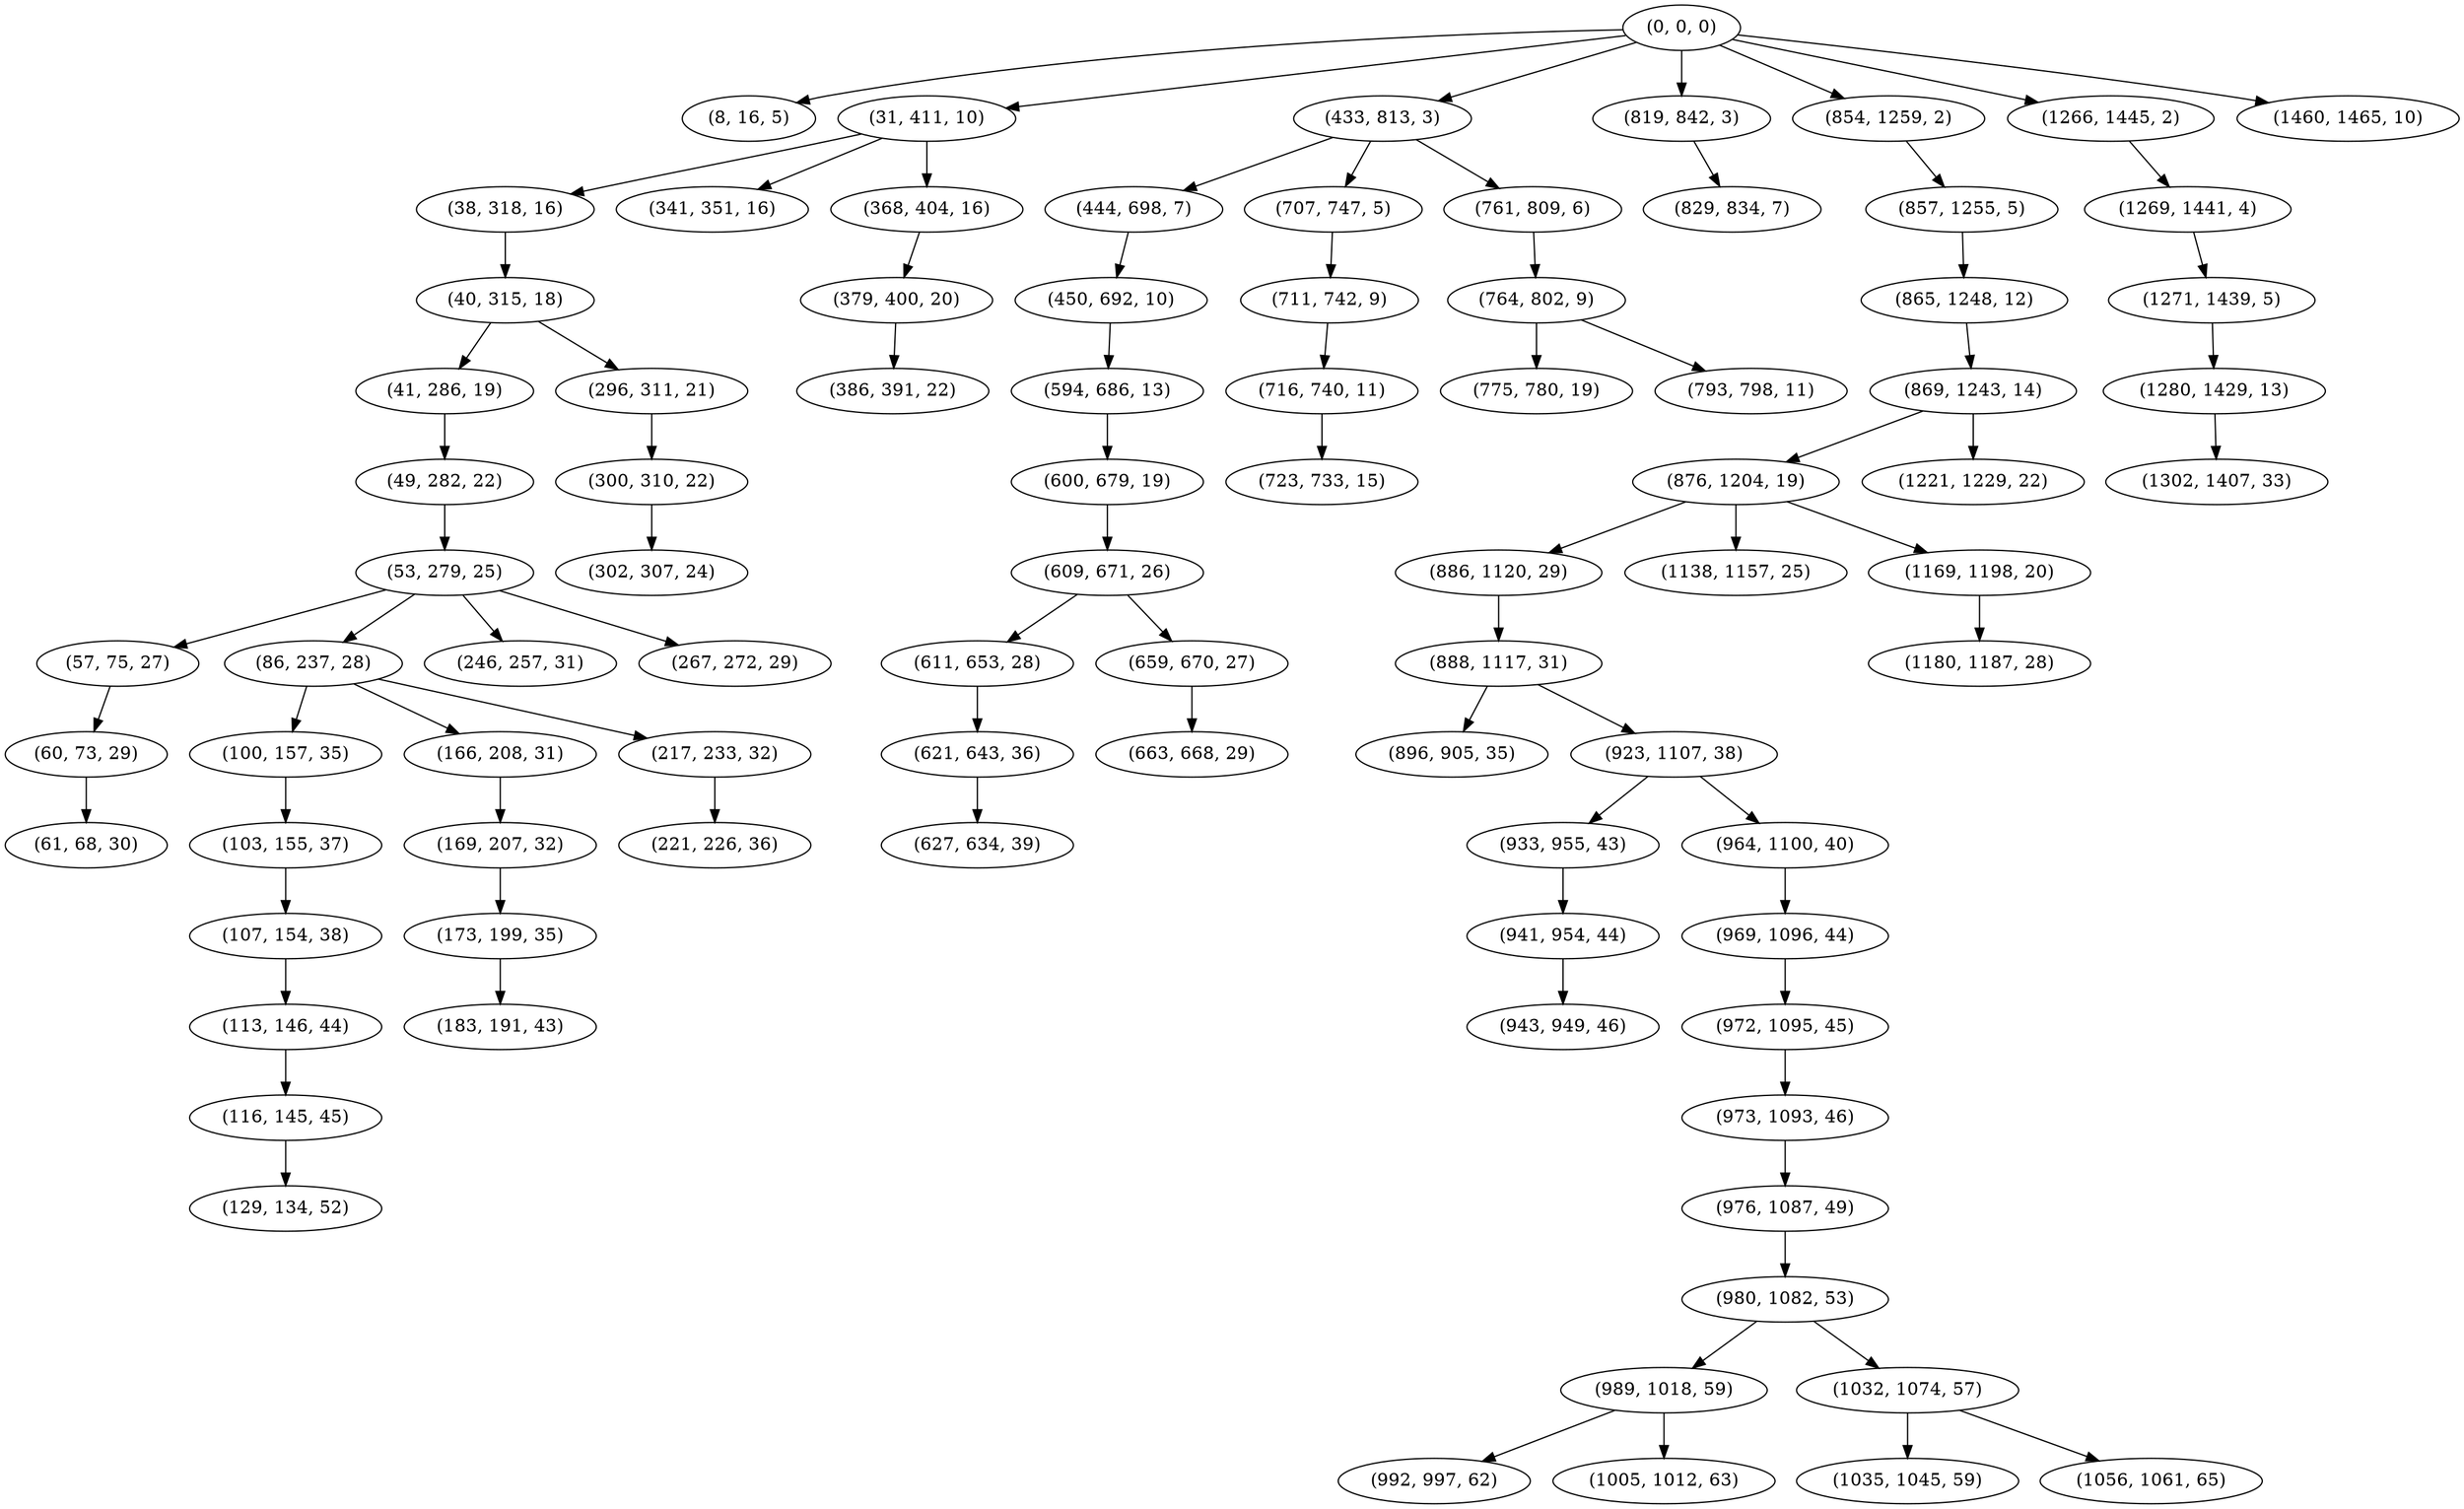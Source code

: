digraph tree {
    "(0, 0, 0)";
    "(8, 16, 5)";
    "(31, 411, 10)";
    "(38, 318, 16)";
    "(40, 315, 18)";
    "(41, 286, 19)";
    "(49, 282, 22)";
    "(53, 279, 25)";
    "(57, 75, 27)";
    "(60, 73, 29)";
    "(61, 68, 30)";
    "(86, 237, 28)";
    "(100, 157, 35)";
    "(103, 155, 37)";
    "(107, 154, 38)";
    "(113, 146, 44)";
    "(116, 145, 45)";
    "(129, 134, 52)";
    "(166, 208, 31)";
    "(169, 207, 32)";
    "(173, 199, 35)";
    "(183, 191, 43)";
    "(217, 233, 32)";
    "(221, 226, 36)";
    "(246, 257, 31)";
    "(267, 272, 29)";
    "(296, 311, 21)";
    "(300, 310, 22)";
    "(302, 307, 24)";
    "(341, 351, 16)";
    "(368, 404, 16)";
    "(379, 400, 20)";
    "(386, 391, 22)";
    "(433, 813, 3)";
    "(444, 698, 7)";
    "(450, 692, 10)";
    "(594, 686, 13)";
    "(600, 679, 19)";
    "(609, 671, 26)";
    "(611, 653, 28)";
    "(621, 643, 36)";
    "(627, 634, 39)";
    "(659, 670, 27)";
    "(663, 668, 29)";
    "(707, 747, 5)";
    "(711, 742, 9)";
    "(716, 740, 11)";
    "(723, 733, 15)";
    "(761, 809, 6)";
    "(764, 802, 9)";
    "(775, 780, 19)";
    "(793, 798, 11)";
    "(819, 842, 3)";
    "(829, 834, 7)";
    "(854, 1259, 2)";
    "(857, 1255, 5)";
    "(865, 1248, 12)";
    "(869, 1243, 14)";
    "(876, 1204, 19)";
    "(886, 1120, 29)";
    "(888, 1117, 31)";
    "(896, 905, 35)";
    "(923, 1107, 38)";
    "(933, 955, 43)";
    "(941, 954, 44)";
    "(943, 949, 46)";
    "(964, 1100, 40)";
    "(969, 1096, 44)";
    "(972, 1095, 45)";
    "(973, 1093, 46)";
    "(976, 1087, 49)";
    "(980, 1082, 53)";
    "(989, 1018, 59)";
    "(992, 997, 62)";
    "(1005, 1012, 63)";
    "(1032, 1074, 57)";
    "(1035, 1045, 59)";
    "(1056, 1061, 65)";
    "(1138, 1157, 25)";
    "(1169, 1198, 20)";
    "(1180, 1187, 28)";
    "(1221, 1229, 22)";
    "(1266, 1445, 2)";
    "(1269, 1441, 4)";
    "(1271, 1439, 5)";
    "(1280, 1429, 13)";
    "(1302, 1407, 33)";
    "(1460, 1465, 10)";
    "(0, 0, 0)" -> "(8, 16, 5)";
    "(0, 0, 0)" -> "(31, 411, 10)";
    "(0, 0, 0)" -> "(433, 813, 3)";
    "(0, 0, 0)" -> "(819, 842, 3)";
    "(0, 0, 0)" -> "(854, 1259, 2)";
    "(0, 0, 0)" -> "(1266, 1445, 2)";
    "(0, 0, 0)" -> "(1460, 1465, 10)";
    "(31, 411, 10)" -> "(38, 318, 16)";
    "(31, 411, 10)" -> "(341, 351, 16)";
    "(31, 411, 10)" -> "(368, 404, 16)";
    "(38, 318, 16)" -> "(40, 315, 18)";
    "(40, 315, 18)" -> "(41, 286, 19)";
    "(40, 315, 18)" -> "(296, 311, 21)";
    "(41, 286, 19)" -> "(49, 282, 22)";
    "(49, 282, 22)" -> "(53, 279, 25)";
    "(53, 279, 25)" -> "(57, 75, 27)";
    "(53, 279, 25)" -> "(86, 237, 28)";
    "(53, 279, 25)" -> "(246, 257, 31)";
    "(53, 279, 25)" -> "(267, 272, 29)";
    "(57, 75, 27)" -> "(60, 73, 29)";
    "(60, 73, 29)" -> "(61, 68, 30)";
    "(86, 237, 28)" -> "(100, 157, 35)";
    "(86, 237, 28)" -> "(166, 208, 31)";
    "(86, 237, 28)" -> "(217, 233, 32)";
    "(100, 157, 35)" -> "(103, 155, 37)";
    "(103, 155, 37)" -> "(107, 154, 38)";
    "(107, 154, 38)" -> "(113, 146, 44)";
    "(113, 146, 44)" -> "(116, 145, 45)";
    "(116, 145, 45)" -> "(129, 134, 52)";
    "(166, 208, 31)" -> "(169, 207, 32)";
    "(169, 207, 32)" -> "(173, 199, 35)";
    "(173, 199, 35)" -> "(183, 191, 43)";
    "(217, 233, 32)" -> "(221, 226, 36)";
    "(296, 311, 21)" -> "(300, 310, 22)";
    "(300, 310, 22)" -> "(302, 307, 24)";
    "(368, 404, 16)" -> "(379, 400, 20)";
    "(379, 400, 20)" -> "(386, 391, 22)";
    "(433, 813, 3)" -> "(444, 698, 7)";
    "(433, 813, 3)" -> "(707, 747, 5)";
    "(433, 813, 3)" -> "(761, 809, 6)";
    "(444, 698, 7)" -> "(450, 692, 10)";
    "(450, 692, 10)" -> "(594, 686, 13)";
    "(594, 686, 13)" -> "(600, 679, 19)";
    "(600, 679, 19)" -> "(609, 671, 26)";
    "(609, 671, 26)" -> "(611, 653, 28)";
    "(609, 671, 26)" -> "(659, 670, 27)";
    "(611, 653, 28)" -> "(621, 643, 36)";
    "(621, 643, 36)" -> "(627, 634, 39)";
    "(659, 670, 27)" -> "(663, 668, 29)";
    "(707, 747, 5)" -> "(711, 742, 9)";
    "(711, 742, 9)" -> "(716, 740, 11)";
    "(716, 740, 11)" -> "(723, 733, 15)";
    "(761, 809, 6)" -> "(764, 802, 9)";
    "(764, 802, 9)" -> "(775, 780, 19)";
    "(764, 802, 9)" -> "(793, 798, 11)";
    "(819, 842, 3)" -> "(829, 834, 7)";
    "(854, 1259, 2)" -> "(857, 1255, 5)";
    "(857, 1255, 5)" -> "(865, 1248, 12)";
    "(865, 1248, 12)" -> "(869, 1243, 14)";
    "(869, 1243, 14)" -> "(876, 1204, 19)";
    "(869, 1243, 14)" -> "(1221, 1229, 22)";
    "(876, 1204, 19)" -> "(886, 1120, 29)";
    "(876, 1204, 19)" -> "(1138, 1157, 25)";
    "(876, 1204, 19)" -> "(1169, 1198, 20)";
    "(886, 1120, 29)" -> "(888, 1117, 31)";
    "(888, 1117, 31)" -> "(896, 905, 35)";
    "(888, 1117, 31)" -> "(923, 1107, 38)";
    "(923, 1107, 38)" -> "(933, 955, 43)";
    "(923, 1107, 38)" -> "(964, 1100, 40)";
    "(933, 955, 43)" -> "(941, 954, 44)";
    "(941, 954, 44)" -> "(943, 949, 46)";
    "(964, 1100, 40)" -> "(969, 1096, 44)";
    "(969, 1096, 44)" -> "(972, 1095, 45)";
    "(972, 1095, 45)" -> "(973, 1093, 46)";
    "(973, 1093, 46)" -> "(976, 1087, 49)";
    "(976, 1087, 49)" -> "(980, 1082, 53)";
    "(980, 1082, 53)" -> "(989, 1018, 59)";
    "(980, 1082, 53)" -> "(1032, 1074, 57)";
    "(989, 1018, 59)" -> "(992, 997, 62)";
    "(989, 1018, 59)" -> "(1005, 1012, 63)";
    "(1032, 1074, 57)" -> "(1035, 1045, 59)";
    "(1032, 1074, 57)" -> "(1056, 1061, 65)";
    "(1169, 1198, 20)" -> "(1180, 1187, 28)";
    "(1266, 1445, 2)" -> "(1269, 1441, 4)";
    "(1269, 1441, 4)" -> "(1271, 1439, 5)";
    "(1271, 1439, 5)" -> "(1280, 1429, 13)";
    "(1280, 1429, 13)" -> "(1302, 1407, 33)";
}
